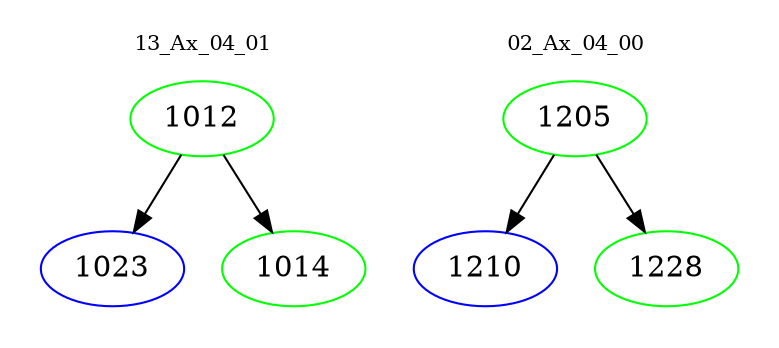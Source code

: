 digraph{
subgraph cluster_0 {
color = white
label = "13_Ax_04_01";
fontsize=10;
T0_1012 [label="1012", color="green"]
T0_1012 -> T0_1023 [color="black"]
T0_1023 [label="1023", color="blue"]
T0_1012 -> T0_1014 [color="black"]
T0_1014 [label="1014", color="green"]
}
subgraph cluster_1 {
color = white
label = "02_Ax_04_00";
fontsize=10;
T1_1205 [label="1205", color="green"]
T1_1205 -> T1_1210 [color="black"]
T1_1210 [label="1210", color="blue"]
T1_1205 -> T1_1228 [color="black"]
T1_1228 [label="1228", color="green"]
}
}
